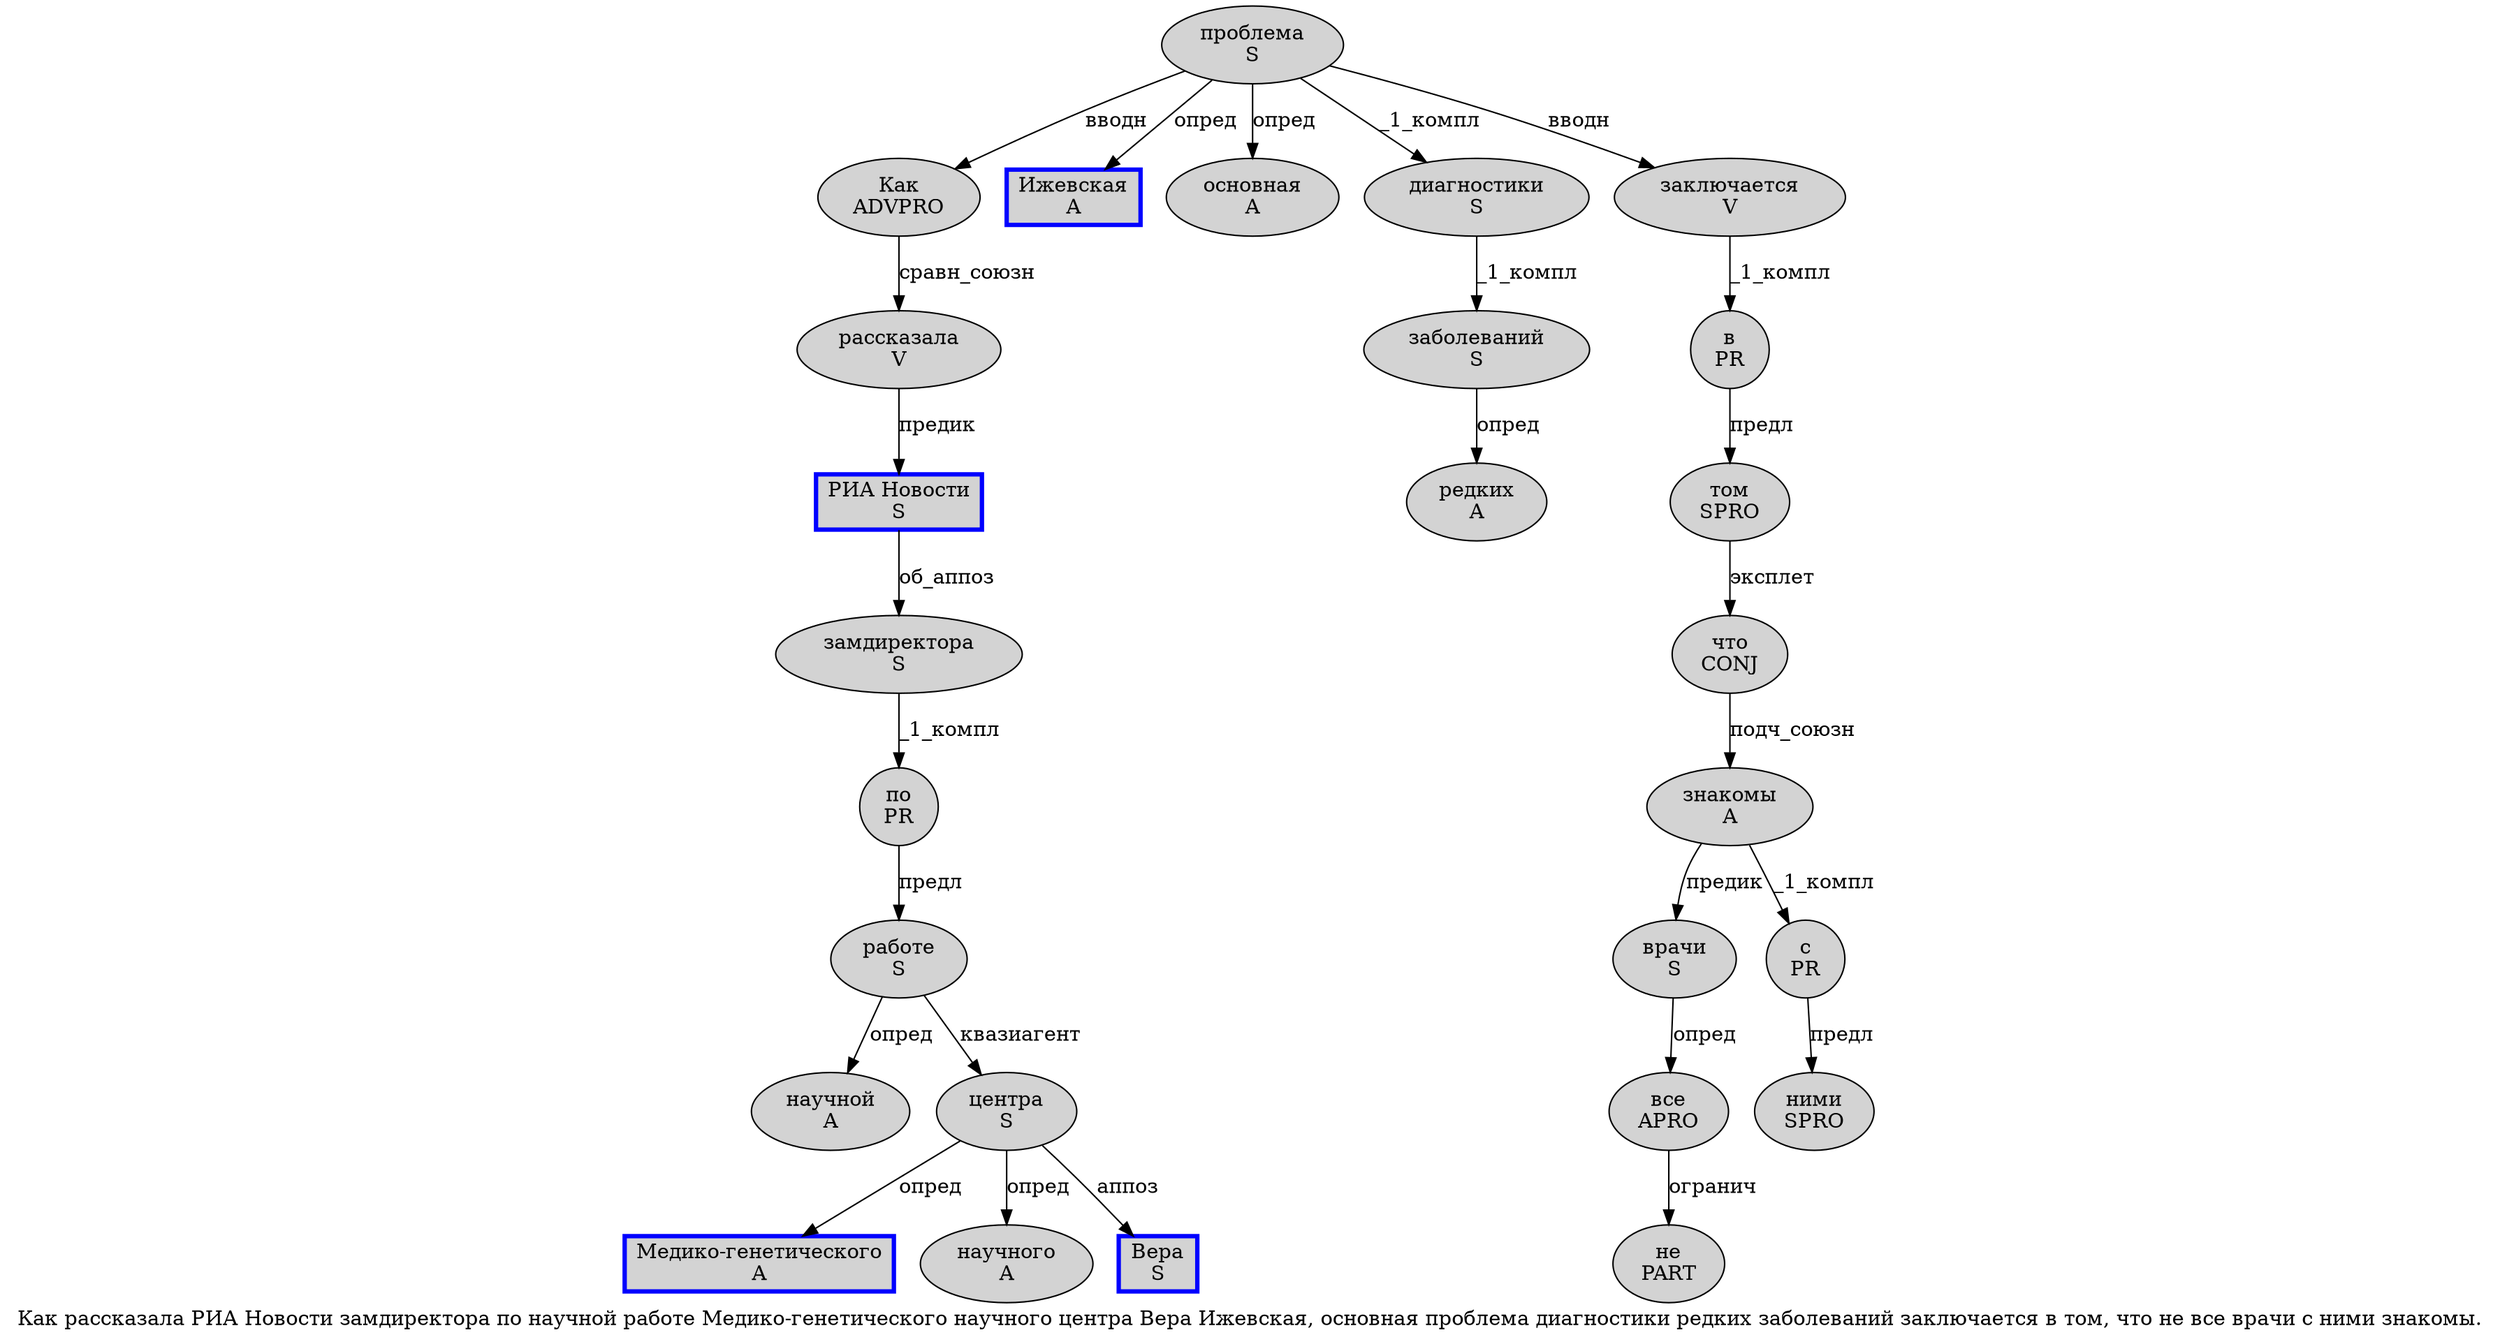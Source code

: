 digraph SENTENCE_508 {
	graph [label="Как рассказала РИА Новости замдиректора по научной работе Медико-генетического научного центра Вера Ижевская, основная проблема диагностики редких заболеваний заключается в том, что не все врачи с ними знакомы."]
	node [style=filled]
		0 [label="Как
ADVPRO" color="" fillcolor=lightgray penwidth=1 shape=ellipse]
		1 [label="рассказала
V" color="" fillcolor=lightgray penwidth=1 shape=ellipse]
		2 [label="РИА Новости
S" color=blue fillcolor=lightgray penwidth=3 shape=box]
		3 [label="замдиректора
S" color="" fillcolor=lightgray penwidth=1 shape=ellipse]
		4 [label="по
PR" color="" fillcolor=lightgray penwidth=1 shape=ellipse]
		5 [label="научной
A" color="" fillcolor=lightgray penwidth=1 shape=ellipse]
		6 [label="работе
S" color="" fillcolor=lightgray penwidth=1 shape=ellipse]
		7 [label="Медико-генетического
A" color=blue fillcolor=lightgray penwidth=3 shape=box]
		8 [label="научного
A" color="" fillcolor=lightgray penwidth=1 shape=ellipse]
		9 [label="центра
S" color="" fillcolor=lightgray penwidth=1 shape=ellipse]
		10 [label="Вера
S" color=blue fillcolor=lightgray penwidth=3 shape=box]
		11 [label="Ижевская
A" color=blue fillcolor=lightgray penwidth=3 shape=box]
		13 [label="основная
A" color="" fillcolor=lightgray penwidth=1 shape=ellipse]
		14 [label="проблема
S" color="" fillcolor=lightgray penwidth=1 shape=ellipse]
		15 [label="диагностики
S" color="" fillcolor=lightgray penwidth=1 shape=ellipse]
		16 [label="редких
A" color="" fillcolor=lightgray penwidth=1 shape=ellipse]
		17 [label="заболеваний
S" color="" fillcolor=lightgray penwidth=1 shape=ellipse]
		18 [label="заключается
V" color="" fillcolor=lightgray penwidth=1 shape=ellipse]
		19 [label="в
PR" color="" fillcolor=lightgray penwidth=1 shape=ellipse]
		20 [label="том
SPRO" color="" fillcolor=lightgray penwidth=1 shape=ellipse]
		22 [label="что
CONJ" color="" fillcolor=lightgray penwidth=1 shape=ellipse]
		23 [label="не
PART" color="" fillcolor=lightgray penwidth=1 shape=ellipse]
		24 [label="все
APRO" color="" fillcolor=lightgray penwidth=1 shape=ellipse]
		25 [label="врачи
S" color="" fillcolor=lightgray penwidth=1 shape=ellipse]
		26 [label="с
PR" color="" fillcolor=lightgray penwidth=1 shape=ellipse]
		27 [label="ними
SPRO" color="" fillcolor=lightgray penwidth=1 shape=ellipse]
		28 [label="знакомы
A" color="" fillcolor=lightgray penwidth=1 shape=ellipse]
			26 -> 27 [label="предл"]
			4 -> 6 [label="предл"]
			15 -> 17 [label="_1_компл"]
			20 -> 22 [label="эксплет"]
			9 -> 7 [label="опред"]
			9 -> 8 [label="опред"]
			9 -> 10 [label="аппоз"]
			18 -> 19 [label="_1_компл"]
			6 -> 5 [label="опред"]
			6 -> 9 [label="квазиагент"]
			24 -> 23 [label="огранич"]
			25 -> 24 [label="опред"]
			22 -> 28 [label="подч_союзн"]
			17 -> 16 [label="опред"]
			19 -> 20 [label="предл"]
			3 -> 4 [label="_1_компл"]
			28 -> 25 [label="предик"]
			28 -> 26 [label="_1_компл"]
			14 -> 0 [label="вводн"]
			14 -> 11 [label="опред"]
			14 -> 13 [label="опред"]
			14 -> 15 [label="_1_компл"]
			14 -> 18 [label="вводн"]
			0 -> 1 [label="сравн_союзн"]
			1 -> 2 [label="предик"]
			2 -> 3 [label="об_аппоз"]
}